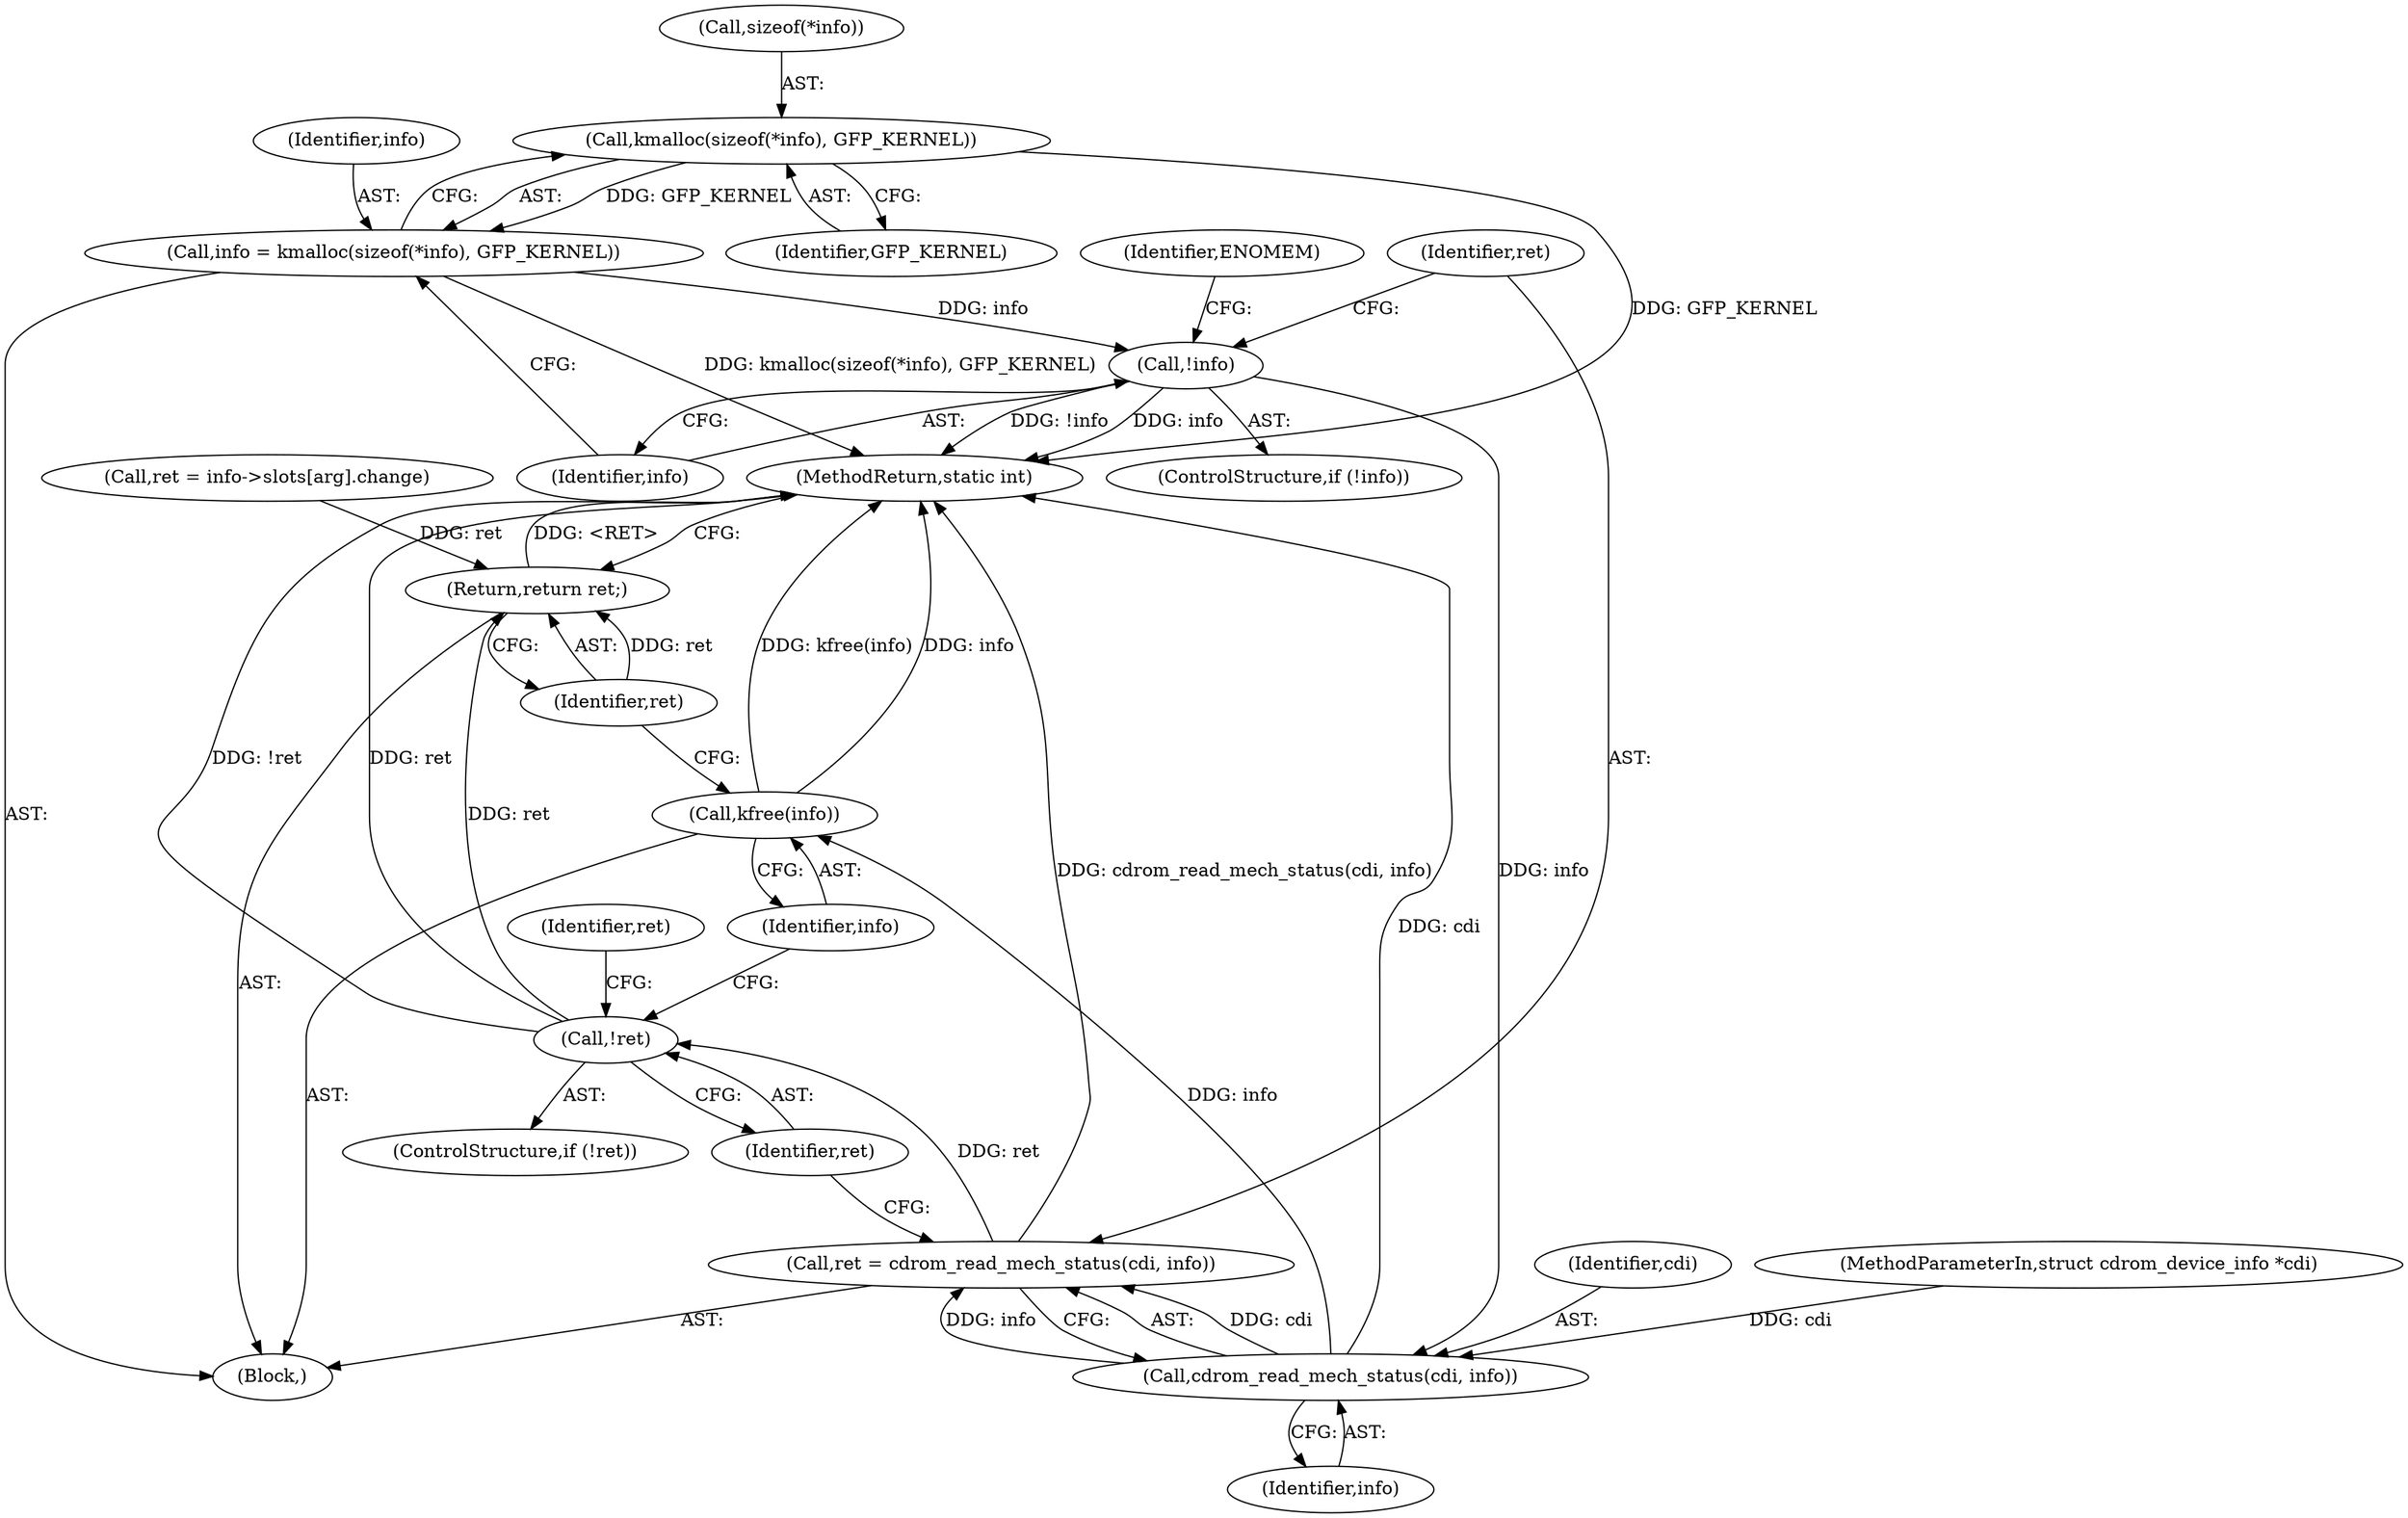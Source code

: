 digraph "0_linux_9de4ee40547fd315d4a0ed1dd15a2fa3559ad707@API" {
"1000140" [label="(Call,kmalloc(sizeof(*info), GFP_KERNEL))"];
"1000138" [label="(Call,info = kmalloc(sizeof(*info), GFP_KERNEL))"];
"1000146" [label="(Call,!info)"];
"1000153" [label="(Call,cdrom_read_mech_status(cdi, info))"];
"1000151" [label="(Call,ret = cdrom_read_mech_status(cdi, info))"];
"1000157" [label="(Call,!ret)"];
"1000170" [label="(Return,return ret;)"];
"1000168" [label="(Call,kfree(info))"];
"1000154" [label="(Identifier,cdi)"];
"1000168" [label="(Call,kfree(info))"];
"1000138" [label="(Call,info = kmalloc(sizeof(*info), GFP_KERNEL))"];
"1000155" [label="(Identifier,info)"];
"1000169" [label="(Identifier,info)"];
"1000139" [label="(Identifier,info)"];
"1000170" [label="(Return,return ret;)"];
"1000171" [label="(Identifier,ret)"];
"1000152" [label="(Identifier,ret)"];
"1000159" [label="(Call,ret = info->slots[arg].change)"];
"1000140" [label="(Call,kmalloc(sizeof(*info), GFP_KERNEL))"];
"1000145" [label="(ControlStructure,if (!info))"];
"1000151" [label="(Call,ret = cdrom_read_mech_status(cdi, info))"];
"1000104" [label="(Block,)"];
"1000144" [label="(Identifier,GFP_KERNEL)"];
"1000153" [label="(Call,cdrom_read_mech_status(cdi, info))"];
"1000150" [label="(Identifier,ENOMEM)"];
"1000160" [label="(Identifier,ret)"];
"1000146" [label="(Call,!info)"];
"1000141" [label="(Call,sizeof(*info))"];
"1000156" [label="(ControlStructure,if (!ret))"];
"1000158" [label="(Identifier,ret)"];
"1000147" [label="(Identifier,info)"];
"1000157" [label="(Call,!ret)"];
"1000102" [label="(MethodParameterIn,struct cdrom_device_info *cdi)"];
"1000172" [label="(MethodReturn,static int)"];
"1000140" -> "1000138"  [label="AST: "];
"1000140" -> "1000144"  [label="CFG: "];
"1000141" -> "1000140"  [label="AST: "];
"1000144" -> "1000140"  [label="AST: "];
"1000138" -> "1000140"  [label="CFG: "];
"1000140" -> "1000172"  [label="DDG: GFP_KERNEL"];
"1000140" -> "1000138"  [label="DDG: GFP_KERNEL"];
"1000138" -> "1000104"  [label="AST: "];
"1000139" -> "1000138"  [label="AST: "];
"1000147" -> "1000138"  [label="CFG: "];
"1000138" -> "1000172"  [label="DDG: kmalloc(sizeof(*info), GFP_KERNEL)"];
"1000138" -> "1000146"  [label="DDG: info"];
"1000146" -> "1000145"  [label="AST: "];
"1000146" -> "1000147"  [label="CFG: "];
"1000147" -> "1000146"  [label="AST: "];
"1000150" -> "1000146"  [label="CFG: "];
"1000152" -> "1000146"  [label="CFG: "];
"1000146" -> "1000172"  [label="DDG: !info"];
"1000146" -> "1000172"  [label="DDG: info"];
"1000146" -> "1000153"  [label="DDG: info"];
"1000153" -> "1000151"  [label="AST: "];
"1000153" -> "1000155"  [label="CFG: "];
"1000154" -> "1000153"  [label="AST: "];
"1000155" -> "1000153"  [label="AST: "];
"1000151" -> "1000153"  [label="CFG: "];
"1000153" -> "1000172"  [label="DDG: cdi"];
"1000153" -> "1000151"  [label="DDG: cdi"];
"1000153" -> "1000151"  [label="DDG: info"];
"1000102" -> "1000153"  [label="DDG: cdi"];
"1000153" -> "1000168"  [label="DDG: info"];
"1000151" -> "1000104"  [label="AST: "];
"1000152" -> "1000151"  [label="AST: "];
"1000158" -> "1000151"  [label="CFG: "];
"1000151" -> "1000172"  [label="DDG: cdrom_read_mech_status(cdi, info)"];
"1000151" -> "1000157"  [label="DDG: ret"];
"1000157" -> "1000156"  [label="AST: "];
"1000157" -> "1000158"  [label="CFG: "];
"1000158" -> "1000157"  [label="AST: "];
"1000160" -> "1000157"  [label="CFG: "];
"1000169" -> "1000157"  [label="CFG: "];
"1000157" -> "1000172"  [label="DDG: !ret"];
"1000157" -> "1000172"  [label="DDG: ret"];
"1000157" -> "1000170"  [label="DDG: ret"];
"1000170" -> "1000104"  [label="AST: "];
"1000170" -> "1000171"  [label="CFG: "];
"1000171" -> "1000170"  [label="AST: "];
"1000172" -> "1000170"  [label="CFG: "];
"1000170" -> "1000172"  [label="DDG: <RET>"];
"1000171" -> "1000170"  [label="DDG: ret"];
"1000159" -> "1000170"  [label="DDG: ret"];
"1000168" -> "1000104"  [label="AST: "];
"1000168" -> "1000169"  [label="CFG: "];
"1000169" -> "1000168"  [label="AST: "];
"1000171" -> "1000168"  [label="CFG: "];
"1000168" -> "1000172"  [label="DDG: info"];
"1000168" -> "1000172"  [label="DDG: kfree(info)"];
}
